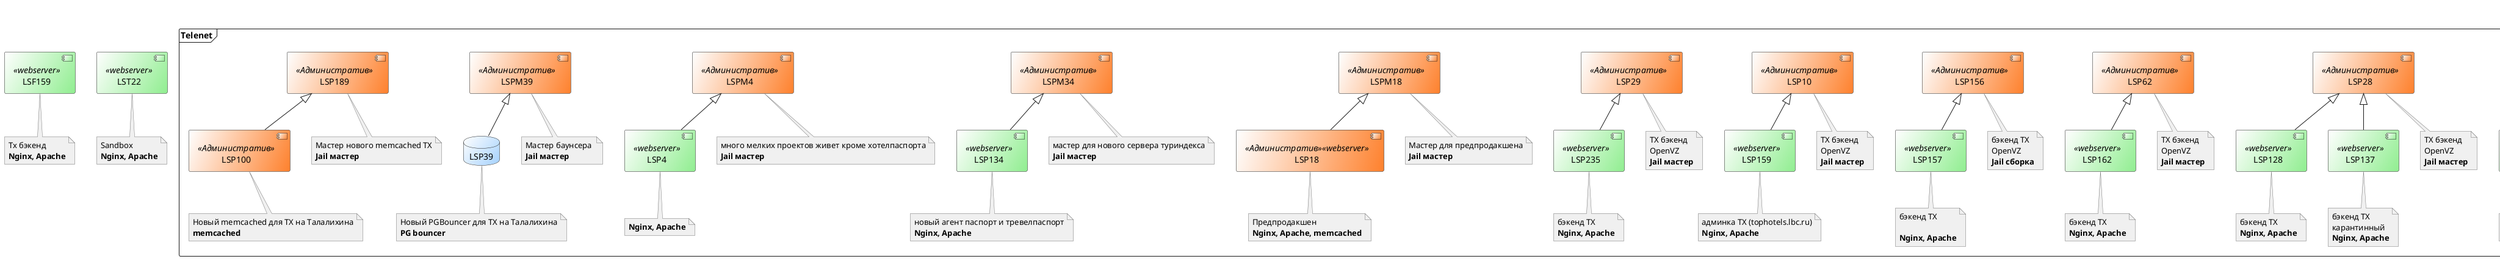 @startuml
skinparam componentStyle UML2
title Test

' Объявление элементов -------------------------------------------------------------------
frame "Telenet" as aa5d3c3d3fe47efd9916c23e4a9166b4 {
  component "LSP174" as a568fa65db35b6d2fb9268380eae870f [[http://ls-server.ls1.ru/?__submit=1&details&namel=LSP174&jail=2]]
  note bottom of a568fa65db35b6d2fb9268380eae870f
GlusterFS
<b>unknown</b>
  end note
  component "LSP175" as 324c1de4f9672a3a9cc22099d7b2efb5 [[http://ls-server.ls1.ru/?__submit=1&details&namel=LSP175&jail=2]]
  note bottom of 324c1de4f9672a3a9cc22099d7b2efb5
GlusterFS
<b>unknown</b>
  end note
  component "LSP179" as 35281856f32bc4411e50c913a96dfef6 [[http://ls-server.ls1.ru/?__submit=1&details&namel=LSP179&jail=2]]
  note bottom of 35281856f32bc4411e50c913a96dfef6
GlusterFS
<b>unknown</b>
  end note
  component "LSP173" as 912c6373f3347ed7bf551fccba80a22a [[http://ls-server.ls1.ru/?__submit=1&details&namel=LSP173&jail=2]]
  note bottom of 912c6373f3347ed7bf551fccba80a22a
GlusterFS
<b>unknown</b>
  end note
  component "LSP172" as c0fb05a5cd3fbd4588893ad892cde5e2 [[http://ls-server.ls1.ru/?__submit=1&details&namel=LSP172&jail=2]]
  note bottom of c0fb05a5cd3fbd4588893ad892cde5e2
GlusterFS
<b>unknown</b>
  end note
  component "LSP170" as 416c00187e4bff0c2de232ed20f518a6 [[http://ls-server.ls1.ru/?__submit=1&details&namel=LSP170&jail=2]]
  note bottom of 416c00187e4bff0c2de232ed20f518a6
GlusterFS
<b>unknown</b>
  end note
  component "LSP171" as 518fe07329638a77e39b49812a5c917e [[http://ls-server.ls1.ru/?__submit=1&details&namel=LSP171&jail=2]]
  note bottom of 518fe07329638a77e39b49812a5c917e
GlusterFS
<b>unknown</b>
  end note
  component "LSP177" as eac41d5e8636b68dd253b9046f5c4f64 [[http://ls-server.ls1.ru/?__submit=1&details&namel=LSP177&jail=2]]
  note bottom of eac41d5e8636b68dd253b9046f5c4f64
GlusterFS
<b>unknown</b>
  end note
  component "LSP178" as e13fa5235d193214ce473493771b497c [[http://ls-server.ls1.ru/?__submit=1&details&namel=LSP178&jail=2]]
  note bottom of e13fa5235d193214ce473493771b497c
GlusterFS
<b>unknown</b>
  end note
  component "LSP176" as c7c6c94d3475f2e263e7345501a9a796 [[http://ls-server.ls1.ru/?__submit=1&details&namel=LSP176&jail=2]]
  note bottom of c7c6c94d3475f2e263e7345501a9a796
GlusterFS
<b>unknown</b>
  end note
  database "LSP21" as cfbc28a762b26b5edddf38af4f68b450 [[http://ls-server.ls1.ru/?__submit=1&details&namel=LSP21&jail=2]]
  note bottom of cfbc28a762b26b5edddf38af4f68b450
тестовая база на пг
<b>PostgresQL, DB TIX</b>
  end note
  database "LSP147" as 1ad8442280c8f5bd123233917cb3b79e [[http://ls-server.ls1.ru/?__submit=1&details&namel=LSP147&jail=2]]
  note bottom of 1ad8442280c8f5bd123233917cb3b79e
слейв база ТХ
реплика lsp20
<b>PostgresQL, DB TOPHOTELS</b>
  end note
  database "LSP39" as 377fdab09701ab9fcca86e67690a12ea [[http://ls-server.ls1.ru/?__submit=1&details&namel=LSP39&jail=1]]
  note bottom of 377fdab09701ab9fcca86e67690a12ea
Новый PGBouncer для ТХ на Талалихина
<b>PG bouncer</b>
  end note
  database "LSP89" as 4b9e397c43dc745977d60fe96aa082f3 [[http://ls-server.ls1.ru/?__submit=1&details&namel=LSP89&jail=2]]
  note bottom of 4b9e397c43dc745977d60fe96aa082f3
слейв база ТХ
реплика lsp20
<b>PostgresQL, DB TOPHOTELS</b>
  end note
  component "LSP162" as d439cb1576c92ce743da4277d876852a <<webserver>> [[http://ls-server.ls1.ru/?__submit=1&details&namel=LSP162&jail=1]]
  note bottom of d439cb1576c92ce743da4277d876852a
бэкенд ТХ
<b>Nginx, Apache</b>
  end note
  component "LSP163" as 2a8a1c20dead82a19986a1a31934d88f <<webserver>> [[http://ls-server.ls1.ru/?__submit=1&details&namel=LSP163&jail=1]]
  note bottom of 2a8a1c20dead82a19986a1a31934d88f
бэкенд ТХ
<b>Nginx, Apache</b>
  end note
  component "LSP159" as 69d63c9595a528368fa3f6b94ce7b9f3 <<webserver>> [[http://ls-server.ls1.ru/?__submit=1&details&namel=LSP159&jail=1]]
  note bottom of 69d63c9595a528368fa3f6b94ce7b9f3
админка ТХ (tophotels.lbc.ru)
<b>Nginx, Apache</b>
  end note
  component "LSP157" as e68e88eae3212c669201ac358377f5e9 <<webserver>> [[http://ls-server.ls1.ru/?__submit=1&details&namel=LSP157&jail=1]]
  note bottom of e68e88eae3212c669201ac358377f5e9
бэкенд ТХ

<b>Nginx, Apache</b>
  end note
  component "LSP207" as 47d3abdfe066eacb042780ed92340312 <<webserver>> [[http://ls-server.ls1.ru/?__submit=1&details&namel=LSP207&jail=1]]
  note bottom of 47d3abdfe066eacb042780ed92340312
бэкенд ТХ
<b>Nginx, Apache</b>
  end note
  component "LSP208" as 9668707fcee65a1b0feb7f293ee61e26 <<webserver>> [[http://ls-server.ls1.ru/?__submit=1&details&namel=LSP208&jail=1]]
  note bottom of 9668707fcee65a1b0feb7f293ee61e26
бэкенд ТХ
<b>Nginx, Apache</b>
  end note
  component "LSP235" as e2b4d3e0aed57e902445b704cf25fd8d <<webserver>> [[http://ls-server.ls1.ru/?__submit=1&details&namel=LSP235&jail=1]]
  note bottom of e2b4d3e0aed57e902445b704cf25fd8d
бэкенд ТХ
<b>Nginx, Apache</b>
  end note
  component "LSP128" as 0f11c5e09229104a72a9d77b565a9473 <<webserver>> [[http://ls-server.ls1.ru/?__submit=1&details&namel=LSP128&jail=1]]
  note bottom of 0f11c5e09229104a72a9d77b565a9473
бэкенд ТХ
<b>Nginx, Apache</b>
  end note
  component "LSP4" as 23700ee271e588059b5edf04bccd72f2 <<webserver>> [[http://ls-server.ls1.ru/?__submit=1&details&namel=LSP4&jail=1]]
  note bottom of 23700ee271e588059b5edf04bccd72f2
<b>Nginx, Apache</b>
  end note
  component "LSP137" as 293814b5d37c1040fd48f3b1aac82686 <<webserver>> [[http://ls-server.ls1.ru/?__submit=1&details&namel=LSP137&jail=1]]
  note bottom of 293814b5d37c1040fd48f3b1aac82686
бэкенд ТХ
карантинный
<b>Nginx, Apache</b>
  end note
  component "LSP134" as 3468d50a103adddd80a3683bfcd0caec <<webserver>> [[http://ls-server.ls1.ru/?__submit=1&details&namel=LSP134&jail=1]]
  note bottom of 3468d50a103adddd80a3683bfcd0caec
новый агент паспорт и тревелпаспорт
<b>Nginx, Apache</b>
  end note
  component "LSP63" as df1568ce029e2e91458d4836240b9cbc <<Административ>> [[http://ls-server.ls1.ru/?__submit=1&details&namel=LSP63&jail=2]]
  note bottom of df1568ce029e2e91458d4836240b9cbc
ТХ бэкенд
OpenVZ
<b>Jail мастер</b>
  end note
  component "LSP8" as ff150d1f2e6e70b33ce1d644f461d8c5 <<Административ>> [[http://ls-server.ls1.ru/?__submit=1&details&namel=LSP8&jail=2]]
  note bottom of ff150d1f2e6e70b33ce1d644f461d8c5
бэкенд ТХ
OpenVZ
<b>Jail мастер</b>
  end note
  component "LSP7" as 2f5411ef028dee797d9457fd1f5dc5d9 <<Административ>> [[http://ls-server.ls1.ru/?__submit=1&details&namel=LSP7&jail=2]]
  note bottom of 2f5411ef028dee797d9457fd1f5dc5d9
бэкенд ТХ
OpenVZ
<b>Jail мастер</b>
  end note
  component "LSP28" as 260a1f3864032f9c54cb5930a0650ad2 <<Административ>> [[http://ls-server.ls1.ru/?__submit=1&details&namel=LSP28&jail=2]]
  note bottom of 260a1f3864032f9c54cb5930a0650ad2
ТХ бэкенд
OpenVZ
<b>Jail мастер</b>
  end note
  component "LSP62" as 49152f472383aaef1ff31fc4da092a80 <<Административ>> [[http://ls-server.ls1.ru/?__submit=1&details&namel=LSP62&jail=2]]
  note bottom of 49152f472383aaef1ff31fc4da092a80
ТХ бэкенд
OpenVZ
<b>Jail мастер</b>
  end note
  component "LSP156" as 6c643af539677536d3c27ed60b8d2dae <<Административ>> [[http://ls-server.ls1.ru/?__submit=1&details&namel=LSP156&jail=2]]
  note bottom of 6c643af539677536d3c27ed60b8d2dae
бэкенд ТХ
OpenVZ
<b>Jail сборка</b>
  end note
  component "LSP100" as b65a32d290cfc19ef66de6aecc7436dd <<Административ>> [[http://ls-server.ls1.ru/?__submit=1&details&namel=LSP100&jail=1]]
  note bottom of b65a32d290cfc19ef66de6aecc7436dd
Новый memcached для ТХ на Талалихина
<b>memcached</b>
  end note
  component "LSP10" as 9a9d9e2bb74d39ad9b9e6652857b5142 <<Административ>> [[http://ls-server.ls1.ru/?__submit=1&details&namel=LSP10&jail=2]]
  note bottom of 9a9d9e2bb74d39ad9b9e6652857b5142
ТХ бэкенд
OpenVZ
<b>Jail мастер</b>
  end note
  component "LSP18" as 571eb0d1074bd991a6f71882c99ee252 <<Административ>> <<webserver>> [[http://ls-server.ls1.ru/?__submit=1&details&namel=LSP18&jail=1]]
  note bottom of 571eb0d1074bd991a6f71882c99ee252
Предпродакшен
<b>Nginx, Apache, memcached</b>
  end note
  component "LSP29" as 5ba781e828baa17f1e676e7508273e26 <<Административ>> [[http://ls-server.ls1.ru/?__submit=1&details&namel=LSP29&jail=2]]
  note bottom of 5ba781e828baa17f1e676e7508273e26
ТХ бэкенд
OpenVZ
<b>Jail мастер</b>
  end note
  component "LSPM18" as 7144efefd45a0a0b4d0c1d9d9a463594 <<Административ>> [[http://ls-server.ls1.ru/?__submit=1&details&namel=LSPM18&jail=2]]
  note bottom of 7144efefd45a0a0b4d0c1d9d9a463594
Мастер для предпродакшена
<b>Jail мастер</b>
  end note
  component "LSPM34" as 6228ab1662724fb52279a9cbe08ad999 <<Административ>> [[http://ls-server.ls1.ru/?__submit=1&details&namel=LSPM34&jail=2]]
  note bottom of 6228ab1662724fb52279a9cbe08ad999
мастер для нового сервера туриндекса
<b>Jail мастер</b>
  end note
  component "LSPM4" as d61bc36ab6abf95ff2fa661210d9d77f <<Административ>> [[http://ls-server.ls1.ru/?__submit=1&details&namel=LSPM4&jail=2]]
  note bottom of d61bc36ab6abf95ff2fa661210d9d77f
много мелких проектов живет кроме хотелпаспорта
<b>Jail мастер</b>
  end note
  component "LSPM39" as 1ed8e61ea1a0c9ab3475078c449ef890 <<Административ>> [[http://ls-server.ls1.ru/?__submit=1&details&namel=LSPM39&jail=2]]
  note bottom of 1ed8e61ea1a0c9ab3475078c449ef890
Мастер баунсера 
<b>Jail мастер</b>
  end note
  component "LSP189" as 696bb5119e633290db2baae74404c0c0 <<Административ>> [[http://ls-server.ls1.ru/?__submit=1&details&namel=LSP189&jail=2]]
  note bottom of 696bb5119e633290db2baae74404c0c0
Мастер нового memcached ТХ
<b>Jail мастер</b>
  end note
}

frame "Medovaia" as 2dc046acf4fe9923d040d65d1b549caf {
  component "LSF174" as 48cecfe395687c16739078b235e0cbe5 [[http://ls-server.ls1.ru/?__submit=1&details&namel=LSF174&jail=2]]
  note bottom of 48cecfe395687c16739078b235e0cbe5
GlusterFS new
<b>unknown</b>
  end note
  component "LSF175" as dbf126b922749bb43605b3d7111de5c5 [[http://ls-server.ls1.ru/?__submit=1&details&namel=LSF175&jail=2]]
  note bottom of dbf126b922749bb43605b3d7111de5c5
GlusterFS new
<b>unknown</b>
  end note
  component "LSF173" as 880aaa9d3e29a2f733dbbef3861f49b6 [[http://ls-server.ls1.ru/?__submit=1&details&namel=LSF173&jail=2]]
  note bottom of 880aaa9d3e29a2f733dbbef3861f49b6
GlusterFS new
<b>unknown</b>
  end note
  component "LSF170" as 54e796392f371e4c31f32ae869827136 [[http://ls-server.ls1.ru/?__submit=1&details&namel=LSF170&jail=2]]
  note bottom of 54e796392f371e4c31f32ae869827136
GlusterFS new
<b>unknown</b>
  end note
  component "LSF172" as fc5ec4007dc826a1c650cfad7fda4de6 [[http://ls-server.ls1.ru/?__submit=1&details&namel=LSF172&jail=2]]
  note bottom of fc5ec4007dc826a1c650cfad7fda4de6
GlusterFS new
<b>unknown</b>
  end note
  component "LSF171" as 547d7f0bdc336ce8c5805222b964596d [[http://ls-server.ls1.ru/?__submit=1&details&namel=LSF171&jail=2]]
  note bottom of 547d7f0bdc336ce8c5805222b964596d
GlusterFS new
<b>unknown</b>
  end note
  database "LSF206" as 6e9fb17b84426657849a6b5d08bf0c7d [[http://ls-server.ls1.ru/?__submit=1&details&namel=LSF206&jail=2]]
  note bottom of 6e9fb17b84426657849a6b5d08bf0c7d
слейв база ТХ реплика lsp20 
<b>PostgresQL, DB TOPHOTELS</b>
  end note
  database "LSF207" as 14bb0dde22be827742138c8af3310404 [[http://ls-server.ls1.ru/?__submit=1&details&namel=LSF207&jail=2]]
  note bottom of 14bb0dde22be827742138c8af3310404
слейв база ТХ
реплика lsp20
<b>PostgresQL, DB TOPHOTELS</b>
  end note
  database "LSF39" as e058080480e2bcc3cebdc6b00768c089 [[http://ls-server.ls1.ru/?__submit=1&details&namel=LSF39&jail=1]]
  note bottom of e058080480e2bcc3cebdc6b00768c089
Новый PGBouncer для ТХ на Медовой
<b>PG bouncer</b>
  end note
  component "LSF193" as 04b661c74c1f4965cb7434ae95dfd167 <<webserver>> [[http://ls-server.ls1.ru/?__submit=1&details&namel=LSF193&jail=1]]
  note bottom of 04b661c74c1f4965cb7434ae95dfd167
Тх бэкенд
<b>Nginx, Apache</b>
  end note
  component "LSF192" as 32d3a4e032db901dac5feb8839176f30 <<webserver>> [[http://ls-server.ls1.ru/?__submit=1&details&namel=LSF192&jail=1]]
  note bottom of 32d3a4e032db901dac5feb8839176f30
Тх бэкенд
<b>Nginx, Apache</b>
  end note
  component "LSF191" as c4f5a284e5c7b5b86cd5269a5dbd42c0 <<webserver>> [[http://ls-server.ls1.ru/?__submit=1&details&namel=LSF191&jail=1]]
  note bottom of c4f5a284e5c7b5b86cd5269a5dbd42c0
Тх бэкенд
<b>Nginx, Apache</b>
  end note
  component "LSF160" as 5c07746fbdccf69b6eddc60d285104a5 <<webserver>> [[http://ls-server.ls1.ru/?__submit=1&details&namel=LSF160&jail=1]]
  note bottom of 5c07746fbdccf69b6eddc60d285104a5
Тх бэкенд
<b>Nginx, Apache</b>
  end note
  component "LSF161" as 4467c969ab4fe0fbd28beb4734b7c354 <<webserver>> [[http://ls-server.ls1.ru/?__submit=1&details&namel=LSF161&jail=1]]
  note bottom of 4467c969ab4fe0fbd28beb4734b7c354
Тх бэкенд
<b>Nginx, Apache</b>
  end note
  component "LSF190" as c2b476dfa80e46aeff759009e79f6f25 <<webserver>> [[http://ls-server.ls1.ru/?__submit=1&details&namel=LSF190&jail=1]]
  note bottom of c2b476dfa80e46aeff759009e79f6f25
Тх бэкенд
<b>Nginx, Apache</b>
  end note
  component "LSF235" as 26d1af0a694df4fb4f776e4cca79fb49 <<webserver>> [[http://ls-server.ls1.ru/?__submit=1&details&namel=LSF235&jail=1]]
  note bottom of 26d1af0a694df4fb4f776e4cca79fb49
Новый кеширующий фронтэнд ТХ
<b>Nginx, Apache</b>
  end note
  component "LSF90" as 806a7256f9e9fec1566217076340aa1a <<Административ>> [[http://ls-server.ls1.ru/?__submit=1&details&namel=LSF90&jail=2]]
  note bottom of 806a7256f9e9fec1566217076340aa1a
ТХ бэкенд
OpenVZ
<b>Jail мастер</b>
  end note
  component "LSF61" as f60c377194cf97349e9d3df40097b24b <<Административ>> [[http://ls-server.ls1.ru/?__submit=1&details&namel=LSF61&jail=2]]
  note bottom of f60c377194cf97349e9d3df40097b24b
бэкенд ТХ
<b>Jail сборка, Jail мастер</b>
  end note
  component "LSF60" as 692f3a788c3211860823e5c406c5111a <<Административ>> [[http://ls-server.ls1.ru/?__submit=1&details&namel=LSF60&jail=2]]
  note bottom of 692f3a788c3211860823e5c406c5111a
бекэнд ТХ
<b>Jail мастер</b>
  end note
  component "LSF29" as 7f845920cbc3e89dd4e2ed726d81747e <<Административ>> [[http://ls-server.ls1.ru/?__submit=1&details&namel=LSF29&jail=1]]
  note bottom of 7f845920cbc3e89dd4e2ed726d81747e
Memcached для кеширования на ТХ (пока тестовый)
<b>memcached</b>
  end note
  component "LSF91" as d871936dc9755657d203107590bf8994 <<Административ>> [[http://ls-server.ls1.ru/?__submit=1&details&namel=LSF91&jail=2]]
  note bottom of d871936dc9755657d203107590bf8994
ТХ бэкенд
OpenVZ
<b>Jail мастер</b>
  end note
  component "LSF92" as 1863d7dda94c4f83e9fa4a504643177f <<Административ>> [[http://ls-server.ls1.ru/?__submit=1&details&namel=LSF92&jail=2]]
  note bottom of 1863d7dda94c4f83e9fa4a504643177f
ТХ бэкенд
OpenVZ
<b>Jail мастер</b>
  end note
  component "LSF100" as 213ccbfdf52cb1affbfd781a49a94a02 <<Административ>> [[http://ls-server.ls1.ru/?__submit=1&details&namel=LSF100&jail=1]]
  note bottom of 213ccbfdf52cb1affbfd781a49a94a02
новый memcached для ТХ на Медовой
<b>memcached</b>
  end note
  component "LSF93" as d5c31127906a536b7c44d0ecf96a9c30 <<Административ>> [[http://ls-server.ls1.ru/?__submit=1&details&namel=LSF93&jail=2]]
  note bottom of d5c31127906a536b7c44d0ecf96a9c30
ТХ бэкенд
OpenVZ
<b>Jail мастер</b>
  end note
  component "LSF234" as 5a98b09fd9389b2f64cb09218f6e790e <<Административ>> [[http://ls-server.ls1.ru/?__submit=1&details&namel=LSF234&jail=2]]
  note bottom of 5a98b09fd9389b2f64cb09218f6e790e
Мастер нового кеширующего фронтэнда ТХ
<b>Jail мастер</b>
  end note
  component "LSFM39" as 3b8bfe7a29cec8d37ed3de0f5375d5e7 <<Административ>> [[http://ls-server.ls1.ru/?__submit=1&details&namel=LSFM39&jail=2]]
  note bottom of 3b8bfe7a29cec8d37ed3de0f5375d5e7
Мастер баунсера
<b>Jail мастер</b>
  end note
  component "LSF189" as c93cb8067cdbdf918ee9b25787129fcb <<Административ>> [[http://ls-server.ls1.ru/?__submit=1&details&namel=LSF189&jail=2]]
  note bottom of c93cb8067cdbdf918ee9b25787129fcb
Мастер нового memcached ТХ
<b>Jail мастер</b>
  end note
}

component "LSF159" as 57fbd4341ec87a14e0c84c53cab2fd7f <<webserver>> [[http://ls-server.ls1.ru/?__submit=1&details&namel=LSF159&jail=1]]
note bottom of 57fbd4341ec87a14e0c84c53cab2fd7f
Тх бэкенд
<b>Nginx, Apache</b>
end note
frame "Softwares" as e08f796833961f9c121868bb187540f9 {
  component "LST32" as 33ed3a9dba72e1e9a1abbb082ede8847 <<webserver>> [[http://ls-server.ls1.ru/?__submit=1&details&namel=LST32&jail=1]]
  note bottom of 33ed3a9dba72e1e9a1abbb082ede8847
Внутренние проекты
<b>Nginx, Apache</b>
  end note
  component "LST36" as 415c0ef5735c2c0b4e469fde1468193e <<webserver>> [[http://ls-server.ls1.ru/?__submit=1&details&namel=LST36&jail=1]]
  note bottom of 415c0ef5735c2c0b4e469fde1468193e
hotelpromo.ru
<b>Nginx, Apache</b>
  end note
  component "LST207" as dd0cd159b49a0757898bc5a6e470f53b <<Административ>> <<webserver>> [[http://ls-server.ls1.ru/?__submit=1&details&namel=LST207&jail=1]]
  note bottom of dd0cd159b49a0757898bc5a6e470f53b
Тестовый веб сервер
<b>Nginx, Apache, Rsyncd, memcached, samba</b>
  end note
  component "LSTM36" as 1985ddccce882a98d6152e8c46f3f7d7 <<Административ>> [[http://ls-server.ls1.ru/?__submit=1&details&namel=LSTM36&jail=2]]
  note bottom of 1985ddccce882a98d6152e8c46f3f7d7
мастер лст36
несколько внутренних проектов и hotelpromo
<b>Jail мастер</b>
  end note
  component "LSTM16" as b24057a7e2b6e2f18657b8d272370ffb <<Административ>> [[http://ls-server.ls1.ru/?__submit=1&details&namel=LSTM16&jail=2]]
  note bottom of b24057a7e2b6e2f18657b8d272370ffb
Мастер тестовый
<b>Jail мастер</b>
  end note
}

component "LST22" as 940fc8a2529aac405ccad71319e5a93b <<webserver>> [[http://ls-server.ls1.ru/?__submit=1&details&namel=LST22&jail=1]]
note bottom of 940fc8a2529aac405ccad71319e5a93b
Sandbox
<b>Nginx, Apache</b>
end note

' Объявление отношений -------------------------------------------------------------------
1ed8e61ea1a0c9ab3475078c449ef890 <|-- 377fdab09701ab9fcca86e67690a12ea
3b8bfe7a29cec8d37ed3de0f5375d5e7 <|-- e058080480e2bcc3cebdc6b00768c089
d5c31127906a536b7c44d0ecf96a9c30 <|-- 04b661c74c1f4965cb7434ae95dfd167
49152f472383aaef1ff31fc4da092a80 <|-- d439cb1576c92ce743da4277d876852a
df1568ce029e2e91458d4836240b9cbc <|-- 2a8a1c20dead82a19986a1a31934d88f
1863d7dda94c4f83e9fa4a504643177f <|-- 32d3a4e032db901dac5feb8839176f30
d871936dc9755657d203107590bf8994 <|-- c4f5a284e5c7b5b86cd5269a5dbd42c0
692f3a788c3211860823e5c406c5111a <|-- 5c07746fbdccf69b6eddc60d285104a5
f60c377194cf97349e9d3df40097b24b <|-- 4467c969ab4fe0fbd28beb4734b7c354
806a7256f9e9fec1566217076340aa1a <|-- c2b476dfa80e46aeff759009e79f6f25
9a9d9e2bb74d39ad9b9e6652857b5142 <|-- 69d63c9595a528368fa3f6b94ce7b9f3
6c643af539677536d3c27ed60b8d2dae <|-- e68e88eae3212c669201ac358377f5e9
2f5411ef028dee797d9457fd1f5dc5d9 <|-- 47d3abdfe066eacb042780ed92340312
ff150d1f2e6e70b33ce1d644f461d8c5 <|-- 9668707fcee65a1b0feb7f293ee61e26
5ba781e828baa17f1e676e7508273e26 <|-- e2b4d3e0aed57e902445b704cf25fd8d
1985ddccce882a98d6152e8c46f3f7d7 <|-- 415c0ef5735c2c0b4e469fde1468193e
260a1f3864032f9c54cb5930a0650ad2 <|-- 0f11c5e09229104a72a9d77b565a9473
d61bc36ab6abf95ff2fa661210d9d77f <|-- 23700ee271e588059b5edf04bccd72f2
5a98b09fd9389b2f64cb09218f6e790e <|-- 26d1af0a694df4fb4f776e4cca79fb49
260a1f3864032f9c54cb5930a0650ad2 <|-- 293814b5d37c1040fd48f3b1aac82686
6228ab1662724fb52279a9cbe08ad999 <|-- 3468d50a103adddd80a3683bfcd0caec
b24057a7e2b6e2f18657b8d272370ffb <|-- dd0cd159b49a0757898bc5a6e470f53b
c93cb8067cdbdf918ee9b25787129fcb <|-- 7f845920cbc3e89dd4e2ed726d81747e
c93cb8067cdbdf918ee9b25787129fcb <|-- 213ccbfdf52cb1affbfd781a49a94a02
696bb5119e633290db2baae74404c0c0 <|-- b65a32d290cfc19ef66de6aecc7436dd
7144efefd45a0a0b4d0c1d9d9a463594 <|-- 571eb0d1074bd991a6f71882c99ee252

' Стилизация диаграммы -------------------------------------------------------------------
skinparam  {
  noteBackgroundColor f0f0f0
  noteBorderColor 707070
}
skinparam database {
  backgroundColor FFFFFF/A4D1FE
}

' Стили отдельных стереотипов
skinparam component {
  backgroundColor<<webserver>> white/lightgreen
}
skinparam component {
  backgroundColor<<Административ>> white/FE812D
}

@enduml